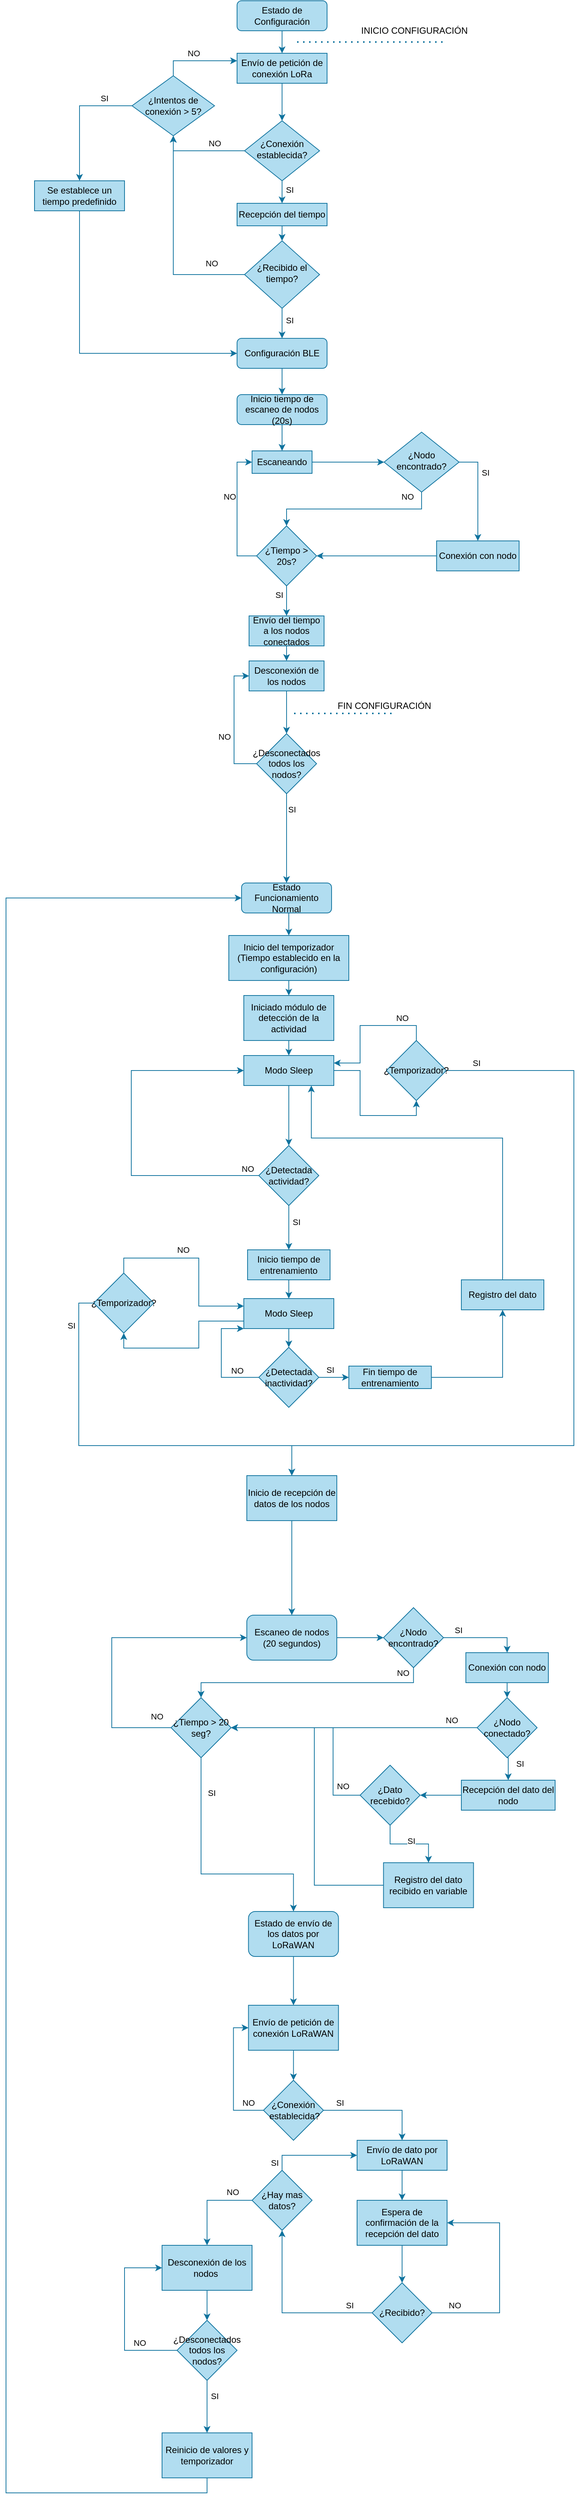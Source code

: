 <mxfile version="14.7.0" type="device"><diagram id="C5RBs43oDa-KdzZeNtuy" name="Page-1"><mxGraphModel dx="1123" dy="893" grid="0" gridSize="10" guides="1" tooltips="1" connect="1" arrows="1" fold="1" page="1" pageScale="1" pageWidth="827" pageHeight="1169" math="0" shadow="0"><root><mxCell id="WIyWlLk6GJQsqaUBKTNV-0"/><mxCell id="WIyWlLk6GJQsqaUBKTNV-1" parent="WIyWlLk6GJQsqaUBKTNV-0"/><mxCell id="GOfIAVJai5b7wIT5rBGA-0" style="edgeStyle=orthogonalEdgeStyle;rounded=0;orthogonalLoop=1;jettySize=auto;html=1;exitX=0.5;exitY=1;exitDx=0;exitDy=0;entryX=0.5;entryY=0;entryDx=0;entryDy=0;fillColor=#b1ddf0;strokeColor=#10739e;" edge="1" parent="WIyWlLk6GJQsqaUBKTNV-1" source="GOfIAVJai5b7wIT5rBGA-1" target="GOfIAVJai5b7wIT5rBGA-14"><mxGeometry relative="1" as="geometry"/></mxCell><mxCell id="GOfIAVJai5b7wIT5rBGA-1" value="Estado de Configuración" style="rounded=1;whiteSpace=wrap;html=1;fontSize=12;glass=0;strokeWidth=1;shadow=0;fillColor=#b1ddf0;strokeColor=#10739e;" vertex="1" parent="WIyWlLk6GJQsqaUBKTNV-1"><mxGeometry x="370" y="10" width="120" height="40" as="geometry"/></mxCell><mxCell id="GOfIAVJai5b7wIT5rBGA-2" style="edgeStyle=orthogonalEdgeStyle;rounded=0;orthogonalLoop=1;jettySize=auto;html=1;exitX=0;exitY=0.5;exitDx=0;exitDy=0;entryX=0.5;entryY=1;entryDx=0;entryDy=0;fillColor=#b1ddf0;strokeColor=#10739e;" edge="1" parent="WIyWlLk6GJQsqaUBKTNV-1" source="GOfIAVJai5b7wIT5rBGA-6" target="GOfIAVJai5b7wIT5rBGA-19"><mxGeometry relative="1" as="geometry"/></mxCell><mxCell id="GOfIAVJai5b7wIT5rBGA-3" value="NO" style="edgeLabel;html=1;align=center;verticalAlign=middle;resizable=0;points=[];" vertex="1" connectable="0" parent="GOfIAVJai5b7wIT5rBGA-2"><mxGeometry x="-0.27" relative="1" as="geometry"><mxPoint x="2" y="-10" as="offset"/></mxGeometry></mxCell><mxCell id="GOfIAVJai5b7wIT5rBGA-4" style="edgeStyle=orthogonalEdgeStyle;rounded=0;orthogonalLoop=1;jettySize=auto;html=1;exitX=0.5;exitY=1;exitDx=0;exitDy=0;entryX=0.5;entryY=0;entryDx=0;entryDy=0;fillColor=#b1ddf0;strokeColor=#10739e;" edge="1" parent="WIyWlLk6GJQsqaUBKTNV-1" source="GOfIAVJai5b7wIT5rBGA-6" target="GOfIAVJai5b7wIT5rBGA-21"><mxGeometry relative="1" as="geometry"/></mxCell><mxCell id="GOfIAVJai5b7wIT5rBGA-5" value="SI" style="edgeLabel;html=1;align=center;verticalAlign=middle;resizable=0;points=[];" vertex="1" connectable="0" parent="GOfIAVJai5b7wIT5rBGA-4"><mxGeometry x="-0.2" relative="1" as="geometry"><mxPoint x="10" as="offset"/></mxGeometry></mxCell><mxCell id="GOfIAVJai5b7wIT5rBGA-6" value="¿Conexión establecida?" style="rhombus;whiteSpace=wrap;html=1;shadow=0;fontFamily=Helvetica;fontSize=12;align=center;strokeWidth=1;spacing=6;spacingTop=-4;fillColor=#b1ddf0;strokeColor=#10739e;" vertex="1" parent="WIyWlLk6GJQsqaUBKTNV-1"><mxGeometry x="380" y="170" width="100" height="80" as="geometry"/></mxCell><mxCell id="GOfIAVJai5b7wIT5rBGA-7" style="edgeStyle=orthogonalEdgeStyle;rounded=0;orthogonalLoop=1;jettySize=auto;html=1;exitX=0;exitY=0.5;exitDx=0;exitDy=0;entryX=0.5;entryY=1;entryDx=0;entryDy=0;fillColor=#b1ddf0;strokeColor=#10739e;" edge="1" parent="WIyWlLk6GJQsqaUBKTNV-1" source="GOfIAVJai5b7wIT5rBGA-11" target="GOfIAVJai5b7wIT5rBGA-19"><mxGeometry relative="1" as="geometry"/></mxCell><mxCell id="GOfIAVJai5b7wIT5rBGA-8" value="NO" style="edgeLabel;html=1;align=center;verticalAlign=middle;resizable=0;points=[];" vertex="1" connectable="0" parent="GOfIAVJai5b7wIT5rBGA-7"><mxGeometry x="-0.686" relative="1" as="geometry"><mxPoint y="-15" as="offset"/></mxGeometry></mxCell><mxCell id="GOfIAVJai5b7wIT5rBGA-9" style="edgeStyle=orthogonalEdgeStyle;rounded=0;orthogonalLoop=1;jettySize=auto;html=1;exitX=0.5;exitY=1;exitDx=0;exitDy=0;entryX=0.5;entryY=0;entryDx=0;entryDy=0;fillColor=#b1ddf0;strokeColor=#10739e;" edge="1" parent="WIyWlLk6GJQsqaUBKTNV-1" source="GOfIAVJai5b7wIT5rBGA-11" target="GOfIAVJai5b7wIT5rBGA-12"><mxGeometry relative="1" as="geometry"/></mxCell><mxCell id="GOfIAVJai5b7wIT5rBGA-10" value="SI" style="edgeLabel;html=1;align=center;verticalAlign=middle;resizable=0;points=[];" vertex="1" connectable="0" parent="GOfIAVJai5b7wIT5rBGA-9"><mxGeometry x="-0.2" y="1" relative="1" as="geometry"><mxPoint x="9" as="offset"/></mxGeometry></mxCell><mxCell id="GOfIAVJai5b7wIT5rBGA-11" value="¿Recibido el tiempo?" style="rhombus;whiteSpace=wrap;html=1;shadow=0;fontFamily=Helvetica;fontSize=12;align=center;strokeWidth=1;spacing=6;spacingTop=-4;fillColor=#b1ddf0;strokeColor=#10739e;" vertex="1" parent="WIyWlLk6GJQsqaUBKTNV-1"><mxGeometry x="380" y="330" width="100" height="90" as="geometry"/></mxCell><mxCell id="GOfIAVJai5b7wIT5rBGA-50" style="edgeStyle=orthogonalEdgeStyle;rounded=0;orthogonalLoop=1;jettySize=auto;html=1;exitX=0.5;exitY=1;exitDx=0;exitDy=0;entryX=0.5;entryY=0;entryDx=0;entryDy=0;fillColor=#b1ddf0;strokeColor=#10739e;" edge="1" parent="WIyWlLk6GJQsqaUBKTNV-1" source="GOfIAVJai5b7wIT5rBGA-12" target="GOfIAVJai5b7wIT5rBGA-27"><mxGeometry relative="1" as="geometry"/></mxCell><mxCell id="GOfIAVJai5b7wIT5rBGA-12" value="Configuración BLE" style="rounded=1;whiteSpace=wrap;html=1;fontSize=12;glass=0;strokeWidth=1;shadow=0;fillColor=#b1ddf0;strokeColor=#10739e;" vertex="1" parent="WIyWlLk6GJQsqaUBKTNV-1"><mxGeometry x="370" y="460" width="120" height="40" as="geometry"/></mxCell><mxCell id="GOfIAVJai5b7wIT5rBGA-13" style="edgeStyle=orthogonalEdgeStyle;rounded=0;orthogonalLoop=1;jettySize=auto;html=1;exitX=0.5;exitY=1;exitDx=0;exitDy=0;entryX=0.5;entryY=0;entryDx=0;entryDy=0;fillColor=#b1ddf0;strokeColor=#10739e;" edge="1" parent="WIyWlLk6GJQsqaUBKTNV-1" source="GOfIAVJai5b7wIT5rBGA-14" target="GOfIAVJai5b7wIT5rBGA-6"><mxGeometry relative="1" as="geometry"/></mxCell><mxCell id="GOfIAVJai5b7wIT5rBGA-14" value="Envío de petición de conexión LoRa" style="rounded=0;whiteSpace=wrap;html=1;fillColor=#b1ddf0;strokeColor=#10739e;" vertex="1" parent="WIyWlLk6GJQsqaUBKTNV-1"><mxGeometry x="370" y="80" width="120" height="40" as="geometry"/></mxCell><mxCell id="GOfIAVJai5b7wIT5rBGA-15" style="edgeStyle=orthogonalEdgeStyle;rounded=0;orthogonalLoop=1;jettySize=auto;html=1;exitX=0.5;exitY=0;exitDx=0;exitDy=0;entryX=0;entryY=0.25;entryDx=0;entryDy=0;fillColor=#b1ddf0;strokeColor=#10739e;" edge="1" parent="WIyWlLk6GJQsqaUBKTNV-1" source="GOfIAVJai5b7wIT5rBGA-19" target="GOfIAVJai5b7wIT5rBGA-14"><mxGeometry relative="1" as="geometry"/></mxCell><mxCell id="GOfIAVJai5b7wIT5rBGA-16" value="NO" style="edgeLabel;html=1;align=center;verticalAlign=middle;resizable=0;points=[];" vertex="1" connectable="0" parent="GOfIAVJai5b7wIT5rBGA-15"><mxGeometry x="-0.105" y="2" relative="1" as="geometry"><mxPoint y="-8" as="offset"/></mxGeometry></mxCell><mxCell id="GOfIAVJai5b7wIT5rBGA-17" style="edgeStyle=orthogonalEdgeStyle;rounded=0;orthogonalLoop=1;jettySize=auto;html=1;exitX=0;exitY=0.5;exitDx=0;exitDy=0;entryX=0.5;entryY=0;entryDx=0;entryDy=0;fillColor=#b1ddf0;strokeColor=#10739e;" edge="1" parent="WIyWlLk6GJQsqaUBKTNV-1" source="GOfIAVJai5b7wIT5rBGA-19" target="GOfIAVJai5b7wIT5rBGA-23"><mxGeometry relative="1" as="geometry"/></mxCell><mxCell id="GOfIAVJai5b7wIT5rBGA-18" value="SI" style="edgeLabel;html=1;align=center;verticalAlign=middle;resizable=0;points=[];" vertex="1" connectable="0" parent="GOfIAVJai5b7wIT5rBGA-17"><mxGeometry x="-0.293" y="-3" relative="1" as="geometry"><mxPoint x="23" y="-7" as="offset"/></mxGeometry></mxCell><mxCell id="GOfIAVJai5b7wIT5rBGA-19" value="¿Intentos de conexión &amp;gt; 5?" style="rhombus;whiteSpace=wrap;html=1;fillColor=#b1ddf0;strokeColor=#10739e;" vertex="1" parent="WIyWlLk6GJQsqaUBKTNV-1"><mxGeometry x="230" y="110" width="110" height="80" as="geometry"/></mxCell><mxCell id="GOfIAVJai5b7wIT5rBGA-20" style="edgeStyle=orthogonalEdgeStyle;rounded=0;orthogonalLoop=1;jettySize=auto;html=1;exitX=0.5;exitY=1;exitDx=0;exitDy=0;entryX=0.5;entryY=0;entryDx=0;entryDy=0;fillColor=#b1ddf0;strokeColor=#10739e;" edge="1" parent="WIyWlLk6GJQsqaUBKTNV-1" source="GOfIAVJai5b7wIT5rBGA-21" target="GOfIAVJai5b7wIT5rBGA-11"><mxGeometry relative="1" as="geometry"/></mxCell><mxCell id="GOfIAVJai5b7wIT5rBGA-21" value="Recepción del tiempo" style="rounded=0;whiteSpace=wrap;html=1;fillColor=#b1ddf0;strokeColor=#10739e;" vertex="1" parent="WIyWlLk6GJQsqaUBKTNV-1"><mxGeometry x="370" y="280" width="120" height="30" as="geometry"/></mxCell><mxCell id="GOfIAVJai5b7wIT5rBGA-22" style="edgeStyle=orthogonalEdgeStyle;rounded=0;orthogonalLoop=1;jettySize=auto;html=1;exitX=0.5;exitY=1;exitDx=0;exitDy=0;entryX=0;entryY=0.5;entryDx=0;entryDy=0;fillColor=#b1ddf0;strokeColor=#10739e;" edge="1" parent="WIyWlLk6GJQsqaUBKTNV-1" source="GOfIAVJai5b7wIT5rBGA-23" target="GOfIAVJai5b7wIT5rBGA-12"><mxGeometry relative="1" as="geometry"/></mxCell><mxCell id="GOfIAVJai5b7wIT5rBGA-23" value="Se establece un tiempo predefinido" style="rounded=0;whiteSpace=wrap;html=1;fillColor=#b1ddf0;strokeColor=#10739e;" vertex="1" parent="WIyWlLk6GJQsqaUBKTNV-1"><mxGeometry x="100" y="250" width="120" height="40" as="geometry"/></mxCell><mxCell id="GOfIAVJai5b7wIT5rBGA-24" value="" style="endArrow=none;dashed=1;html=1;dashPattern=1 3;strokeWidth=2;fillColor=#b1ddf0;strokeColor=#10739e;" edge="1" parent="WIyWlLk6GJQsqaUBKTNV-1"><mxGeometry width="50" height="50" relative="1" as="geometry"><mxPoint x="450" y="65" as="sourcePoint"/><mxPoint x="644" y="65" as="targetPoint"/></mxGeometry></mxCell><mxCell id="GOfIAVJai5b7wIT5rBGA-25" value="INICIO CONFIGURACIÓN" style="text;html=1;align=center;verticalAlign=middle;resizable=0;points=[];autosize=1;strokeColor=none;" vertex="1" parent="WIyWlLk6GJQsqaUBKTNV-1"><mxGeometry x="530" y="41" width="152" height="18" as="geometry"/></mxCell><mxCell id="GOfIAVJai5b7wIT5rBGA-26" style="edgeStyle=orthogonalEdgeStyle;rounded=0;orthogonalLoop=1;jettySize=auto;html=1;exitX=0.5;exitY=1;exitDx=0;exitDy=0;entryX=0.5;entryY=0;entryDx=0;entryDy=0;fillColor=#b1ddf0;strokeColor=#10739e;" edge="1" parent="WIyWlLk6GJQsqaUBKTNV-1" source="GOfIAVJai5b7wIT5rBGA-27" target="GOfIAVJai5b7wIT5rBGA-34"><mxGeometry relative="1" as="geometry"/></mxCell><mxCell id="GOfIAVJai5b7wIT5rBGA-27" value="Inicio tiempo de escaneo de nodos (20s)" style="rounded=1;whiteSpace=wrap;html=1;fontSize=12;glass=0;strokeWidth=1;shadow=0;fillColor=#b1ddf0;strokeColor=#10739e;" vertex="1" parent="WIyWlLk6GJQsqaUBKTNV-1"><mxGeometry x="370" y="535" width="120" height="40" as="geometry"/></mxCell><mxCell id="GOfIAVJai5b7wIT5rBGA-28" style="edgeStyle=orthogonalEdgeStyle;rounded=0;orthogonalLoop=1;jettySize=auto;html=1;exitX=1;exitY=0.5;exitDx=0;exitDy=0;entryX=0.5;entryY=0;entryDx=0;entryDy=0;fillColor=#b1ddf0;strokeColor=#10739e;" edge="1" parent="WIyWlLk6GJQsqaUBKTNV-1" source="GOfIAVJai5b7wIT5rBGA-32" target="GOfIAVJai5b7wIT5rBGA-41"><mxGeometry relative="1" as="geometry"/></mxCell><mxCell id="GOfIAVJai5b7wIT5rBGA-29" value="SI" style="edgeLabel;html=1;align=center;verticalAlign=middle;resizable=0;points=[];" vertex="1" connectable="0" parent="GOfIAVJai5b7wIT5rBGA-28"><mxGeometry x="-0.4" y="-2" relative="1" as="geometry"><mxPoint x="12" as="offset"/></mxGeometry></mxCell><mxCell id="GOfIAVJai5b7wIT5rBGA-30" style="edgeStyle=orthogonalEdgeStyle;rounded=0;orthogonalLoop=1;jettySize=auto;html=1;exitX=0.5;exitY=1;exitDx=0;exitDy=0;entryX=0.5;entryY=0;entryDx=0;entryDy=0;fillColor=#b1ddf0;strokeColor=#10739e;" edge="1" parent="WIyWlLk6GJQsqaUBKTNV-1" source="GOfIAVJai5b7wIT5rBGA-32" target="GOfIAVJai5b7wIT5rBGA-39"><mxGeometry relative="1" as="geometry"><mxPoint x="516" y="670" as="targetPoint"/></mxGeometry></mxCell><mxCell id="GOfIAVJai5b7wIT5rBGA-31" value="NO" style="edgeLabel;html=1;align=center;verticalAlign=middle;resizable=0;points=[];" vertex="1" connectable="0" parent="GOfIAVJai5b7wIT5rBGA-30"><mxGeometry x="-0.118" y="-1" relative="1" as="geometry"><mxPoint x="57" y="-16" as="offset"/></mxGeometry></mxCell><mxCell id="GOfIAVJai5b7wIT5rBGA-32" value="¿Nodo encontrado?" style="rhombus;whiteSpace=wrap;html=1;shadow=0;fontFamily=Helvetica;fontSize=12;align=center;strokeWidth=1;spacing=6;spacingTop=-4;fillColor=#b1ddf0;strokeColor=#10739e;" vertex="1" parent="WIyWlLk6GJQsqaUBKTNV-1"><mxGeometry x="566" y="585" width="100" height="80" as="geometry"/></mxCell><mxCell id="GOfIAVJai5b7wIT5rBGA-33" style="edgeStyle=orthogonalEdgeStyle;rounded=0;orthogonalLoop=1;jettySize=auto;html=1;exitX=1;exitY=0.5;exitDx=0;exitDy=0;entryX=0;entryY=0.5;entryDx=0;entryDy=0;fillColor=#b1ddf0;strokeColor=#10739e;" edge="1" parent="WIyWlLk6GJQsqaUBKTNV-1" source="GOfIAVJai5b7wIT5rBGA-34" target="GOfIAVJai5b7wIT5rBGA-32"><mxGeometry relative="1" as="geometry"><mxPoint x="636" y="650" as="targetPoint"/></mxGeometry></mxCell><mxCell id="GOfIAVJai5b7wIT5rBGA-34" value="Escaneando" style="rounded=0;whiteSpace=wrap;html=1;fillColor=#b1ddf0;strokeColor=#10739e;" vertex="1" parent="WIyWlLk6GJQsqaUBKTNV-1"><mxGeometry x="390" y="610" width="80" height="30" as="geometry"/></mxCell><mxCell id="GOfIAVJai5b7wIT5rBGA-35" style="edgeStyle=orthogonalEdgeStyle;rounded=0;orthogonalLoop=1;jettySize=auto;html=1;exitX=0;exitY=0.5;exitDx=0;exitDy=0;entryX=0;entryY=0.5;entryDx=0;entryDy=0;fillColor=#b1ddf0;strokeColor=#10739e;" edge="1" parent="WIyWlLk6GJQsqaUBKTNV-1" source="GOfIAVJai5b7wIT5rBGA-39" target="GOfIAVJai5b7wIT5rBGA-34"><mxGeometry relative="1" as="geometry"/></mxCell><mxCell id="GOfIAVJai5b7wIT5rBGA-36" value="NO" style="edgeLabel;html=1;align=center;verticalAlign=middle;resizable=0;points=[];" vertex="1" connectable="0" parent="GOfIAVJai5b7wIT5rBGA-35"><mxGeometry x="0.344" y="1" relative="1" as="geometry"><mxPoint x="-9" y="10" as="offset"/></mxGeometry></mxCell><mxCell id="GOfIAVJai5b7wIT5rBGA-37" style="edgeStyle=orthogonalEdgeStyle;rounded=0;orthogonalLoop=1;jettySize=auto;html=1;exitX=0.5;exitY=1;exitDx=0;exitDy=0;entryX=0.5;entryY=0;entryDx=0;entryDy=0;fillColor=#b1ddf0;strokeColor=#10739e;" edge="1" parent="WIyWlLk6GJQsqaUBKTNV-1" source="GOfIAVJai5b7wIT5rBGA-39" target="GOfIAVJai5b7wIT5rBGA-43"><mxGeometry relative="1" as="geometry"/></mxCell><mxCell id="GOfIAVJai5b7wIT5rBGA-38" value="SI" style="edgeLabel;html=1;align=center;verticalAlign=middle;resizable=0;points=[];" vertex="1" connectable="0" parent="GOfIAVJai5b7wIT5rBGA-37"><mxGeometry x="-0.667" y="1" relative="1" as="geometry"><mxPoint x="-11" y="5" as="offset"/></mxGeometry></mxCell><mxCell id="GOfIAVJai5b7wIT5rBGA-39" value="¿Tiempo &amp;gt; 20s?" style="rhombus;whiteSpace=wrap;html=1;fillColor=#b1ddf0;strokeColor=#10739e;" vertex="1" parent="WIyWlLk6GJQsqaUBKTNV-1"><mxGeometry x="396" y="710" width="80" height="80" as="geometry"/></mxCell><mxCell id="GOfIAVJai5b7wIT5rBGA-40" style="edgeStyle=orthogonalEdgeStyle;rounded=0;orthogonalLoop=1;jettySize=auto;html=1;exitX=0;exitY=0.5;exitDx=0;exitDy=0;entryX=1;entryY=0.5;entryDx=0;entryDy=0;fillColor=#b1ddf0;strokeColor=#10739e;" edge="1" parent="WIyWlLk6GJQsqaUBKTNV-1" source="GOfIAVJai5b7wIT5rBGA-41" target="GOfIAVJai5b7wIT5rBGA-39"><mxGeometry relative="1" as="geometry"><Array as="points"><mxPoint x="616" y="750"/><mxPoint x="616" y="750"/></Array></mxGeometry></mxCell><mxCell id="GOfIAVJai5b7wIT5rBGA-41" value="Conexión con nodo" style="rounded=0;whiteSpace=wrap;html=1;fillColor=#b1ddf0;strokeColor=#10739e;" vertex="1" parent="WIyWlLk6GJQsqaUBKTNV-1"><mxGeometry x="636" y="730" width="110" height="40" as="geometry"/></mxCell><mxCell id="GOfIAVJai5b7wIT5rBGA-42" style="edgeStyle=orthogonalEdgeStyle;rounded=0;orthogonalLoop=1;jettySize=auto;html=1;exitX=0.5;exitY=1;exitDx=0;exitDy=0;entryX=0.5;entryY=0;entryDx=0;entryDy=0;fillColor=#b1ddf0;strokeColor=#10739e;" edge="1" parent="WIyWlLk6GJQsqaUBKTNV-1" source="GOfIAVJai5b7wIT5rBGA-43" target="GOfIAVJai5b7wIT5rBGA-45"><mxGeometry relative="1" as="geometry"/></mxCell><mxCell id="GOfIAVJai5b7wIT5rBGA-43" value="Envío del tiempo a los nodos conectados" style="rounded=0;whiteSpace=wrap;html=1;fillColor=#b1ddf0;strokeColor=#10739e;" vertex="1" parent="WIyWlLk6GJQsqaUBKTNV-1"><mxGeometry x="386" y="830" width="100" height="40" as="geometry"/></mxCell><mxCell id="GOfIAVJai5b7wIT5rBGA-92" style="edgeStyle=orthogonalEdgeStyle;rounded=0;orthogonalLoop=1;jettySize=auto;html=1;exitX=0.5;exitY=1;exitDx=0;exitDy=0;entryX=0.5;entryY=0;entryDx=0;entryDy=0;fillColor=#b1ddf0;strokeColor=#10739e;" edge="1" parent="WIyWlLk6GJQsqaUBKTNV-1" source="GOfIAVJai5b7wIT5rBGA-45" target="GOfIAVJai5b7wIT5rBGA-91"><mxGeometry relative="1" as="geometry"/></mxCell><mxCell id="GOfIAVJai5b7wIT5rBGA-45" value="Desconexión de los nodos" style="rounded=0;whiteSpace=wrap;html=1;fillColor=#b1ddf0;strokeColor=#10739e;" vertex="1" parent="WIyWlLk6GJQsqaUBKTNV-1"><mxGeometry x="386" y="890" width="100" height="40" as="geometry"/></mxCell><mxCell id="GOfIAVJai5b7wIT5rBGA-47" value="" style="endArrow=none;dashed=1;html=1;dashPattern=1 3;strokeWidth=2;fillColor=#b1ddf0;strokeColor=#10739e;" edge="1" parent="WIyWlLk6GJQsqaUBKTNV-1"><mxGeometry width="50" height="50" relative="1" as="geometry"><mxPoint x="576" y="960" as="sourcePoint"/><mxPoint x="446" y="960" as="targetPoint"/></mxGeometry></mxCell><mxCell id="GOfIAVJai5b7wIT5rBGA-48" value="FIN CONFIGURACIÓN" style="text;html=1;align=center;verticalAlign=middle;resizable=0;points=[];autosize=1;strokeColor=none;" vertex="1" parent="WIyWlLk6GJQsqaUBKTNV-1"><mxGeometry x="496" y="940" width="140" height="20" as="geometry"/></mxCell><mxCell id="GOfIAVJai5b7wIT5rBGA-51" style="edgeStyle=orthogonalEdgeStyle;rounded=0;orthogonalLoop=1;jettySize=auto;html=1;exitX=0.5;exitY=1;exitDx=0;exitDy=0;entryX=0.5;entryY=0;entryDx=0;entryDy=0;fillColor=#b1ddf0;strokeColor=#10739e;" edge="1" parent="WIyWlLk6GJQsqaUBKTNV-1" source="GOfIAVJai5b7wIT5rBGA-52" target="GOfIAVJai5b7wIT5rBGA-54"><mxGeometry relative="1" as="geometry"/></mxCell><mxCell id="GOfIAVJai5b7wIT5rBGA-52" value="Estado Funcionamiento Normal" style="rounded=1;whiteSpace=wrap;html=1;fontSize=12;glass=0;strokeWidth=1;shadow=0;fillColor=#b1ddf0;strokeColor=#10739e;" vertex="1" parent="WIyWlLk6GJQsqaUBKTNV-1"><mxGeometry x="376" y="1186" width="120" height="40" as="geometry"/></mxCell><mxCell id="GOfIAVJai5b7wIT5rBGA-53" style="edgeStyle=orthogonalEdgeStyle;rounded=0;orthogonalLoop=1;jettySize=auto;html=1;exitX=0.5;exitY=1;exitDx=0;exitDy=0;entryX=0.5;entryY=0;entryDx=0;entryDy=0;fillColor=#b1ddf0;strokeColor=#10739e;" edge="1" parent="WIyWlLk6GJQsqaUBKTNV-1" source="GOfIAVJai5b7wIT5rBGA-54" target="GOfIAVJai5b7wIT5rBGA-64"><mxGeometry relative="1" as="geometry"/></mxCell><mxCell id="GOfIAVJai5b7wIT5rBGA-54" value="Inicio del temporizador (Tiempo establecido en la configuración)" style="rounded=0;whiteSpace=wrap;html=1;fillColor=#b1ddf0;strokeColor=#10739e;" vertex="1" parent="WIyWlLk6GJQsqaUBKTNV-1"><mxGeometry x="359" y="1256" width="160" height="60" as="geometry"/></mxCell><mxCell id="GOfIAVJai5b7wIT5rBGA-55" style="edgeStyle=orthogonalEdgeStyle;rounded=0;orthogonalLoop=1;jettySize=auto;html=1;exitX=0;exitY=0.5;exitDx=0;exitDy=0;entryX=0;entryY=0.5;entryDx=0;entryDy=0;fillColor=#b1ddf0;strokeColor=#10739e;" edge="1" parent="WIyWlLk6GJQsqaUBKTNV-1" source="GOfIAVJai5b7wIT5rBGA-59" target="GOfIAVJai5b7wIT5rBGA-62"><mxGeometry relative="1" as="geometry"><Array as="points"><mxPoint x="229" y="1576"/><mxPoint x="229" y="1436"/></Array></mxGeometry></mxCell><mxCell id="GOfIAVJai5b7wIT5rBGA-56" value="NO" style="edgeLabel;html=1;align=center;verticalAlign=middle;resizable=0;points=[];" vertex="1" connectable="0" parent="GOfIAVJai5b7wIT5rBGA-55"><mxGeometry x="0.333" y="-4" relative="1" as="geometry"><mxPoint x="151" y="127" as="offset"/></mxGeometry></mxCell><mxCell id="GOfIAVJai5b7wIT5rBGA-57" style="edgeStyle=orthogonalEdgeStyle;rounded=0;orthogonalLoop=1;jettySize=auto;html=1;exitX=0.5;exitY=1;exitDx=0;exitDy=0;entryX=0.5;entryY=0;entryDx=0;entryDy=0;fillColor=#b1ddf0;strokeColor=#10739e;" edge="1" parent="WIyWlLk6GJQsqaUBKTNV-1" source="GOfIAVJai5b7wIT5rBGA-59" target="GOfIAVJai5b7wIT5rBGA-66"><mxGeometry relative="1" as="geometry"/></mxCell><mxCell id="GOfIAVJai5b7wIT5rBGA-58" value="SI" style="edgeLabel;html=1;align=center;verticalAlign=middle;resizable=0;points=[];" vertex="1" connectable="0" parent="GOfIAVJai5b7wIT5rBGA-57"><mxGeometry x="-0.267" y="1" relative="1" as="geometry"><mxPoint x="9" as="offset"/></mxGeometry></mxCell><mxCell id="GOfIAVJai5b7wIT5rBGA-59" value="¿Detectada actividad?" style="rhombus;whiteSpace=wrap;html=1;fillColor=#b1ddf0;strokeColor=#10739e;" vertex="1" parent="WIyWlLk6GJQsqaUBKTNV-1"><mxGeometry x="399" y="1536" width="80" height="80" as="geometry"/></mxCell><mxCell id="GOfIAVJai5b7wIT5rBGA-60" style="edgeStyle=orthogonalEdgeStyle;rounded=0;orthogonalLoop=1;jettySize=auto;html=1;exitX=0.5;exitY=1;exitDx=0;exitDy=0;entryX=0.5;entryY=0;entryDx=0;entryDy=0;fillColor=#b1ddf0;strokeColor=#10739e;" edge="1" parent="WIyWlLk6GJQsqaUBKTNV-1" source="GOfIAVJai5b7wIT5rBGA-62" target="GOfIAVJai5b7wIT5rBGA-59"><mxGeometry relative="1" as="geometry"/></mxCell><mxCell id="GOfIAVJai5b7wIT5rBGA-61" style="edgeStyle=orthogonalEdgeStyle;rounded=0;orthogonalLoop=1;jettySize=auto;html=1;exitX=1;exitY=0.5;exitDx=0;exitDy=0;entryX=0.5;entryY=1;entryDx=0;entryDy=0;fillColor=#b1ddf0;strokeColor=#10739e;" edge="1" parent="WIyWlLk6GJQsqaUBKTNV-1" source="GOfIAVJai5b7wIT5rBGA-62" target="GOfIAVJai5b7wIT5rBGA-83"><mxGeometry relative="1" as="geometry"/></mxCell><mxCell id="GOfIAVJai5b7wIT5rBGA-62" value="Modo Sleep" style="rounded=0;whiteSpace=wrap;html=1;fillColor=#b1ddf0;strokeColor=#10739e;" vertex="1" parent="WIyWlLk6GJQsqaUBKTNV-1"><mxGeometry x="379" y="1416" width="120" height="40" as="geometry"/></mxCell><mxCell id="GOfIAVJai5b7wIT5rBGA-63" style="edgeStyle=orthogonalEdgeStyle;rounded=0;orthogonalLoop=1;jettySize=auto;html=1;exitX=0.5;exitY=1;exitDx=0;exitDy=0;entryX=0.5;entryY=0;entryDx=0;entryDy=0;fillColor=#b1ddf0;strokeColor=#10739e;" edge="1" parent="WIyWlLk6GJQsqaUBKTNV-1" source="GOfIAVJai5b7wIT5rBGA-64" target="GOfIAVJai5b7wIT5rBGA-62"><mxGeometry relative="1" as="geometry"/></mxCell><mxCell id="GOfIAVJai5b7wIT5rBGA-64" value="Iniciado módulo de detección de la actividad" style="rounded=0;whiteSpace=wrap;html=1;fillColor=#b1ddf0;strokeColor=#10739e;" vertex="1" parent="WIyWlLk6GJQsqaUBKTNV-1"><mxGeometry x="379" y="1336" width="120" height="60" as="geometry"/></mxCell><mxCell id="GOfIAVJai5b7wIT5rBGA-65" style="edgeStyle=orthogonalEdgeStyle;rounded=0;orthogonalLoop=1;jettySize=auto;html=1;exitX=0.5;exitY=1;exitDx=0;exitDy=0;entryX=0.5;entryY=0;entryDx=0;entryDy=0;fillColor=#b1ddf0;strokeColor=#10739e;" edge="1" parent="WIyWlLk6GJQsqaUBKTNV-1" source="GOfIAVJai5b7wIT5rBGA-66" target="GOfIAVJai5b7wIT5rBGA-69"><mxGeometry relative="1" as="geometry"/></mxCell><mxCell id="GOfIAVJai5b7wIT5rBGA-66" value="Inicio tiempo de entrenamiento" style="rounded=0;whiteSpace=wrap;html=1;fillColor=#b1ddf0;strokeColor=#10739e;" vertex="1" parent="WIyWlLk6GJQsqaUBKTNV-1"><mxGeometry x="384" y="1675" width="110" height="40" as="geometry"/></mxCell><mxCell id="GOfIAVJai5b7wIT5rBGA-67" style="edgeStyle=orthogonalEdgeStyle;rounded=0;orthogonalLoop=1;jettySize=auto;html=1;exitX=0.5;exitY=1;exitDx=0;exitDy=0;entryX=0.5;entryY=0;entryDx=0;entryDy=0;fillColor=#b1ddf0;strokeColor=#10739e;" edge="1" parent="WIyWlLk6GJQsqaUBKTNV-1" source="GOfIAVJai5b7wIT5rBGA-69" target="GOfIAVJai5b7wIT5rBGA-74"><mxGeometry relative="1" as="geometry"/></mxCell><mxCell id="GOfIAVJai5b7wIT5rBGA-68" style="edgeStyle=orthogonalEdgeStyle;rounded=0;orthogonalLoop=1;jettySize=auto;html=1;exitX=0;exitY=0.75;exitDx=0;exitDy=0;entryX=0.5;entryY=1;entryDx=0;entryDy=0;fillColor=#b1ddf0;strokeColor=#10739e;" edge="1" parent="WIyWlLk6GJQsqaUBKTNV-1" source="GOfIAVJai5b7wIT5rBGA-69" target="GOfIAVJai5b7wIT5rBGA-88"><mxGeometry relative="1" as="geometry"/></mxCell><mxCell id="GOfIAVJai5b7wIT5rBGA-69" value="Modo Sleep" style="rounded=0;whiteSpace=wrap;html=1;fillColor=#b1ddf0;strokeColor=#10739e;" vertex="1" parent="WIyWlLk6GJQsqaUBKTNV-1"><mxGeometry x="379" y="1740" width="120" height="40" as="geometry"/></mxCell><mxCell id="GOfIAVJai5b7wIT5rBGA-70" style="edgeStyle=orthogonalEdgeStyle;rounded=0;orthogonalLoop=1;jettySize=auto;html=1;exitX=1;exitY=0.5;exitDx=0;exitDy=0;entryX=0;entryY=0.5;entryDx=0;entryDy=0;fillColor=#b1ddf0;strokeColor=#10739e;" edge="1" parent="WIyWlLk6GJQsqaUBKTNV-1" source="GOfIAVJai5b7wIT5rBGA-74" target="GOfIAVJai5b7wIT5rBGA-76"><mxGeometry relative="1" as="geometry"/></mxCell><mxCell id="GOfIAVJai5b7wIT5rBGA-71" value="SI" style="edgeLabel;html=1;align=center;verticalAlign=middle;resizable=0;points=[];" vertex="1" connectable="0" parent="GOfIAVJai5b7wIT5rBGA-70"><mxGeometry x="-0.2" y="-1" relative="1" as="geometry"><mxPoint x="-1" y="-11" as="offset"/></mxGeometry></mxCell><mxCell id="GOfIAVJai5b7wIT5rBGA-72" style="edgeStyle=orthogonalEdgeStyle;rounded=0;orthogonalLoop=1;jettySize=auto;html=1;exitX=0;exitY=0.5;exitDx=0;exitDy=0;entryX=0;entryY=1;entryDx=0;entryDy=0;fillColor=#b1ddf0;strokeColor=#10739e;" edge="1" parent="WIyWlLk6GJQsqaUBKTNV-1" source="GOfIAVJai5b7wIT5rBGA-74" target="GOfIAVJai5b7wIT5rBGA-69"><mxGeometry relative="1" as="geometry"><Array as="points"><mxPoint x="349" y="1845"/><mxPoint x="349" y="1780"/></Array></mxGeometry></mxCell><mxCell id="GOfIAVJai5b7wIT5rBGA-73" value="NO" style="edgeLabel;html=1;align=center;verticalAlign=middle;resizable=0;points=[];" vertex="1" connectable="0" parent="GOfIAVJai5b7wIT5rBGA-72"><mxGeometry x="-0.6" y="2" relative="1" as="geometry"><mxPoint y="-11" as="offset"/></mxGeometry></mxCell><mxCell id="GOfIAVJai5b7wIT5rBGA-74" value="¿Detectada inactividad?" style="rhombus;whiteSpace=wrap;html=1;fillColor=#b1ddf0;strokeColor=#10739e;" vertex="1" parent="WIyWlLk6GJQsqaUBKTNV-1"><mxGeometry x="399" y="1805" width="80" height="80" as="geometry"/></mxCell><mxCell id="GOfIAVJai5b7wIT5rBGA-75" style="edgeStyle=orthogonalEdgeStyle;rounded=0;orthogonalLoop=1;jettySize=auto;html=1;exitX=1;exitY=0.5;exitDx=0;exitDy=0;entryX=0.5;entryY=1;entryDx=0;entryDy=0;fillColor=#b1ddf0;strokeColor=#10739e;" edge="1" parent="WIyWlLk6GJQsqaUBKTNV-1" source="GOfIAVJai5b7wIT5rBGA-76" target="GOfIAVJai5b7wIT5rBGA-78"><mxGeometry relative="1" as="geometry"/></mxCell><mxCell id="GOfIAVJai5b7wIT5rBGA-76" value="Fin tiempo de entrenamiento" style="rounded=0;whiteSpace=wrap;html=1;fillColor=#b1ddf0;strokeColor=#10739e;" vertex="1" parent="WIyWlLk6GJQsqaUBKTNV-1"><mxGeometry x="519" y="1830" width="110" height="30" as="geometry"/></mxCell><mxCell id="GOfIAVJai5b7wIT5rBGA-77" style="edgeStyle=orthogonalEdgeStyle;rounded=0;orthogonalLoop=1;jettySize=auto;html=1;exitX=0.5;exitY=0;exitDx=0;exitDy=0;entryX=0.75;entryY=1;entryDx=0;entryDy=0;fillColor=#b1ddf0;strokeColor=#10739e;" edge="1" parent="WIyWlLk6GJQsqaUBKTNV-1" source="GOfIAVJai5b7wIT5rBGA-78" target="GOfIAVJai5b7wIT5rBGA-62"><mxGeometry relative="1" as="geometry"><Array as="points"><mxPoint x="724" y="1526"/><mxPoint x="469" y="1526"/></Array></mxGeometry></mxCell><mxCell id="GOfIAVJai5b7wIT5rBGA-78" value="Registro del dato" style="rounded=0;whiteSpace=wrap;html=1;fillColor=#b1ddf0;strokeColor=#10739e;" vertex="1" parent="WIyWlLk6GJQsqaUBKTNV-1"><mxGeometry x="669" y="1715" width="110" height="40" as="geometry"/></mxCell><mxCell id="GOfIAVJai5b7wIT5rBGA-79" style="edgeStyle=orthogonalEdgeStyle;rounded=0;orthogonalLoop=1;jettySize=auto;html=1;exitX=0.5;exitY=0;exitDx=0;exitDy=0;entryX=1;entryY=0.25;entryDx=0;entryDy=0;fillColor=#b1ddf0;strokeColor=#10739e;" edge="1" parent="WIyWlLk6GJQsqaUBKTNV-1" source="GOfIAVJai5b7wIT5rBGA-83" target="GOfIAVJai5b7wIT5rBGA-62"><mxGeometry relative="1" as="geometry"/></mxCell><mxCell id="GOfIAVJai5b7wIT5rBGA-80" value="NO" style="edgeLabel;html=1;align=center;verticalAlign=middle;resizable=0;points=[];" vertex="1" connectable="0" parent="GOfIAVJai5b7wIT5rBGA-79"><mxGeometry x="-0.567" y="-1" relative="1" as="geometry"><mxPoint y="-9" as="offset"/></mxGeometry></mxCell><mxCell id="GOfIAVJai5b7wIT5rBGA-81" style="edgeStyle=orthogonalEdgeStyle;rounded=0;orthogonalLoop=1;jettySize=auto;html=1;exitX=1;exitY=0.5;exitDx=0;exitDy=0;entryX=0.5;entryY=0;entryDx=0;entryDy=0;fillColor=#b1ddf0;strokeColor=#10739e;" edge="1" parent="WIyWlLk6GJQsqaUBKTNV-1" source="GOfIAVJai5b7wIT5rBGA-83" target="GOfIAVJai5b7wIT5rBGA-89"><mxGeometry relative="1" as="geometry"><Array as="points"><mxPoint x="819" y="1436"/><mxPoint x="819" y="1936"/><mxPoint x="443" y="1936"/></Array></mxGeometry></mxCell><mxCell id="GOfIAVJai5b7wIT5rBGA-82" value="SI" style="edgeLabel;html=1;align=center;verticalAlign=middle;resizable=0;points=[];" vertex="1" connectable="0" parent="GOfIAVJai5b7wIT5rBGA-81"><mxGeometry x="-0.926" relative="1" as="geometry"><mxPoint y="-10" as="offset"/></mxGeometry></mxCell><mxCell id="GOfIAVJai5b7wIT5rBGA-83" value="¿Temporizador?" style="rhombus;whiteSpace=wrap;html=1;fillColor=#b1ddf0;strokeColor=#10739e;" vertex="1" parent="WIyWlLk6GJQsqaUBKTNV-1"><mxGeometry x="569" y="1396" width="80" height="80" as="geometry"/></mxCell><mxCell id="GOfIAVJai5b7wIT5rBGA-84" style="edgeStyle=orthogonalEdgeStyle;rounded=0;orthogonalLoop=1;jettySize=auto;html=1;exitX=0.5;exitY=0;exitDx=0;exitDy=0;entryX=0;entryY=0.25;entryDx=0;entryDy=0;fillColor=#b1ddf0;strokeColor=#10739e;" edge="1" parent="WIyWlLk6GJQsqaUBKTNV-1" source="GOfIAVJai5b7wIT5rBGA-88" target="GOfIAVJai5b7wIT5rBGA-69"><mxGeometry relative="1" as="geometry"/></mxCell><mxCell id="GOfIAVJai5b7wIT5rBGA-85" value="NO" style="edgeLabel;html=1;align=center;verticalAlign=middle;resizable=0;points=[];" vertex="1" connectable="0" parent="GOfIAVJai5b7wIT5rBGA-84"><mxGeometry x="-0.189" y="-3" relative="1" as="geometry"><mxPoint y="-14" as="offset"/></mxGeometry></mxCell><mxCell id="GOfIAVJai5b7wIT5rBGA-86" style="edgeStyle=orthogonalEdgeStyle;rounded=0;orthogonalLoop=1;jettySize=auto;html=1;exitX=0;exitY=0.5;exitDx=0;exitDy=0;entryX=0.5;entryY=0;entryDx=0;entryDy=0;fillColor=#b1ddf0;strokeColor=#10739e;" edge="1" parent="WIyWlLk6GJQsqaUBKTNV-1" source="GOfIAVJai5b7wIT5rBGA-88" target="GOfIAVJai5b7wIT5rBGA-89"><mxGeometry relative="1" as="geometry"><Array as="points"><mxPoint x="159" y="1746"/><mxPoint x="159" y="1936"/><mxPoint x="443" y="1936"/></Array></mxGeometry></mxCell><mxCell id="GOfIAVJai5b7wIT5rBGA-87" value="SI" style="edgeLabel;html=1;align=center;verticalAlign=middle;resizable=0;points=[];" vertex="1" connectable="0" parent="GOfIAVJai5b7wIT5rBGA-86"><mxGeometry x="-0.603" y="2" relative="1" as="geometry"><mxPoint x="-12" y="-56" as="offset"/></mxGeometry></mxCell><mxCell id="GOfIAVJai5b7wIT5rBGA-88" value="¿Temporizador?" style="rhombus;whiteSpace=wrap;html=1;fillColor=#b1ddf0;strokeColor=#10739e;" vertex="1" parent="WIyWlLk6GJQsqaUBKTNV-1"><mxGeometry x="179" y="1706" width="80" height="80" as="geometry"/></mxCell><mxCell id="GOfIAVJai5b7wIT5rBGA-130" style="edgeStyle=orthogonalEdgeStyle;rounded=0;orthogonalLoop=1;jettySize=auto;html=1;exitX=0.5;exitY=1;exitDx=0;exitDy=0;entryX=0.5;entryY=0;entryDx=0;entryDy=0;fillColor=#b1ddf0;strokeColor=#10739e;" edge="1" parent="WIyWlLk6GJQsqaUBKTNV-1" source="GOfIAVJai5b7wIT5rBGA-89" target="GOfIAVJai5b7wIT5rBGA-102"><mxGeometry relative="1" as="geometry"/></mxCell><mxCell id="GOfIAVJai5b7wIT5rBGA-89" value="Inicio de recepción de datos de los nodos" style="rounded=0;whiteSpace=wrap;html=1;fillColor=#b1ddf0;strokeColor=#10739e;" vertex="1" parent="WIyWlLk6GJQsqaUBKTNV-1"><mxGeometry x="383" y="1976" width="120" height="60" as="geometry"/></mxCell><mxCell id="GOfIAVJai5b7wIT5rBGA-95" style="edgeStyle=orthogonalEdgeStyle;rounded=0;orthogonalLoop=1;jettySize=auto;html=1;exitX=0;exitY=0.5;exitDx=0;exitDy=0;entryX=0;entryY=0.5;entryDx=0;entryDy=0;fillColor=#b1ddf0;strokeColor=#10739e;" edge="1" parent="WIyWlLk6GJQsqaUBKTNV-1" source="GOfIAVJai5b7wIT5rBGA-91" target="GOfIAVJai5b7wIT5rBGA-45"><mxGeometry relative="1" as="geometry"/></mxCell><mxCell id="GOfIAVJai5b7wIT5rBGA-96" value="NO" style="edgeLabel;html=1;align=center;verticalAlign=middle;resizable=0;points=[];" vertex="1" connectable="0" parent="GOfIAVJai5b7wIT5rBGA-95"><mxGeometry x="0.282" y="-3" relative="1" as="geometry"><mxPoint x="-16" y="41" as="offset"/></mxGeometry></mxCell><mxCell id="GOfIAVJai5b7wIT5rBGA-97" style="edgeStyle=orthogonalEdgeStyle;rounded=0;orthogonalLoop=1;jettySize=auto;html=1;exitX=0.5;exitY=1;exitDx=0;exitDy=0;entryX=0.5;entryY=0;entryDx=0;entryDy=0;fillColor=#b1ddf0;strokeColor=#10739e;" edge="1" parent="WIyWlLk6GJQsqaUBKTNV-1" source="GOfIAVJai5b7wIT5rBGA-91" target="GOfIAVJai5b7wIT5rBGA-52"><mxGeometry relative="1" as="geometry"/></mxCell><mxCell id="GOfIAVJai5b7wIT5rBGA-98" value="SI" style="edgeLabel;html=1;align=center;verticalAlign=middle;resizable=0;points=[];" vertex="1" connectable="0" parent="GOfIAVJai5b7wIT5rBGA-97"><mxGeometry x="-0.639" y="2" relative="1" as="geometry"><mxPoint x="5" y="-1" as="offset"/></mxGeometry></mxCell><mxCell id="GOfIAVJai5b7wIT5rBGA-91" value="¿Desconectados&lt;br&gt;todos los nodos?" style="rhombus;whiteSpace=wrap;html=1;fillColor=#b1ddf0;strokeColor=#10739e;" vertex="1" parent="WIyWlLk6GJQsqaUBKTNV-1"><mxGeometry x="396" y="987" width="80" height="80" as="geometry"/></mxCell><mxCell id="GOfIAVJai5b7wIT5rBGA-101" style="edgeStyle=orthogonalEdgeStyle;rounded=0;orthogonalLoop=1;jettySize=auto;html=1;exitX=1;exitY=0.5;exitDx=0;exitDy=0;entryX=0;entryY=0.5;entryDx=0;entryDy=0;fillColor=#b1ddf0;strokeColor=#10739e;" edge="1" parent="WIyWlLk6GJQsqaUBKTNV-1" source="GOfIAVJai5b7wIT5rBGA-102" target="GOfIAVJai5b7wIT5rBGA-107"><mxGeometry relative="1" as="geometry"/></mxCell><mxCell id="GOfIAVJai5b7wIT5rBGA-102" value="Escaneo de nodos&lt;br&gt;(20 segundos)" style="rounded=1;whiteSpace=wrap;html=1;fillColor=#b1ddf0;strokeColor=#10739e;" vertex="1" parent="WIyWlLk6GJQsqaUBKTNV-1"><mxGeometry x="383" y="2162" width="120" height="60" as="geometry"/></mxCell><mxCell id="GOfIAVJai5b7wIT5rBGA-103" style="edgeStyle=orthogonalEdgeStyle;rounded=0;orthogonalLoop=1;jettySize=auto;html=1;exitX=1;exitY=0.5;exitDx=0;exitDy=0;entryX=0.5;entryY=0;entryDx=0;entryDy=0;fillColor=#b1ddf0;strokeColor=#10739e;" edge="1" parent="WIyWlLk6GJQsqaUBKTNV-1" source="GOfIAVJai5b7wIT5rBGA-107" target="GOfIAVJai5b7wIT5rBGA-109"><mxGeometry relative="1" as="geometry"/></mxCell><mxCell id="GOfIAVJai5b7wIT5rBGA-104" value="SI" style="edgeLabel;html=1;align=center;verticalAlign=middle;resizable=0;points=[];" vertex="1" connectable="0" parent="GOfIAVJai5b7wIT5rBGA-103"><mxGeometry x="0.024" y="1" relative="1" as="geometry"><mxPoint x="-34" y="-9" as="offset"/></mxGeometry></mxCell><mxCell id="GOfIAVJai5b7wIT5rBGA-105" style="edgeStyle=orthogonalEdgeStyle;rounded=0;orthogonalLoop=1;jettySize=auto;html=1;exitX=0.5;exitY=1;exitDx=0;exitDy=0;entryX=0.5;entryY=0;entryDx=0;entryDy=0;fillColor=#b1ddf0;strokeColor=#10739e;" edge="1" parent="WIyWlLk6GJQsqaUBKTNV-1" source="GOfIAVJai5b7wIT5rBGA-107" target="GOfIAVJai5b7wIT5rBGA-114"><mxGeometry relative="1" as="geometry"/></mxCell><mxCell id="GOfIAVJai5b7wIT5rBGA-106" value="NO" style="edgeLabel;html=1;align=center;verticalAlign=middle;resizable=0;points=[];" vertex="1" connectable="0" parent="GOfIAVJai5b7wIT5rBGA-105"><mxGeometry x="0.025" y="-2" relative="1" as="geometry"><mxPoint x="131" y="-11" as="offset"/></mxGeometry></mxCell><mxCell id="GOfIAVJai5b7wIT5rBGA-107" value="¿Nodo encontrado?" style="rhombus;whiteSpace=wrap;html=1;fillColor=#b1ddf0;strokeColor=#10739e;" vertex="1" parent="WIyWlLk6GJQsqaUBKTNV-1"><mxGeometry x="565.22" y="2152" width="80" height="80" as="geometry"/></mxCell><mxCell id="GOfIAVJai5b7wIT5rBGA-108" style="edgeStyle=orthogonalEdgeStyle;rounded=0;orthogonalLoop=1;jettySize=auto;html=1;exitX=0.5;exitY=1;exitDx=0;exitDy=0;entryX=0.5;entryY=0;entryDx=0;entryDy=0;fillColor=#b1ddf0;strokeColor=#10739e;" edge="1" parent="WIyWlLk6GJQsqaUBKTNV-1" source="GOfIAVJai5b7wIT5rBGA-109" target="GOfIAVJai5b7wIT5rBGA-119"><mxGeometry relative="1" as="geometry"/></mxCell><mxCell id="GOfIAVJai5b7wIT5rBGA-109" value="Conexión con nodo" style="rounded=0;whiteSpace=wrap;html=1;fillColor=#b1ddf0;strokeColor=#10739e;" vertex="1" parent="WIyWlLk6GJQsqaUBKTNV-1"><mxGeometry x="675" y="2212" width="110" height="40" as="geometry"/></mxCell><mxCell id="GOfIAVJai5b7wIT5rBGA-110" style="edgeStyle=orthogonalEdgeStyle;rounded=0;orthogonalLoop=1;jettySize=auto;html=1;exitX=0;exitY=0.5;exitDx=0;exitDy=0;entryX=0;entryY=0.5;entryDx=0;entryDy=0;fillColor=#b1ddf0;strokeColor=#10739e;" edge="1" parent="WIyWlLk6GJQsqaUBKTNV-1" source="GOfIAVJai5b7wIT5rBGA-114" target="GOfIAVJai5b7wIT5rBGA-102"><mxGeometry relative="1" as="geometry"><Array as="points"><mxPoint x="203" y="2312"/><mxPoint x="203" y="2192"/></Array></mxGeometry></mxCell><mxCell id="GOfIAVJai5b7wIT5rBGA-111" value="NO" style="edgeLabel;html=1;align=center;verticalAlign=middle;resizable=0;points=[];" vertex="1" connectable="0" parent="GOfIAVJai5b7wIT5rBGA-110"><mxGeometry x="0.223" y="-2" relative="1" as="geometry"><mxPoint x="27" y="103" as="offset"/></mxGeometry></mxCell><mxCell id="GOfIAVJai5b7wIT5rBGA-112" style="edgeStyle=orthogonalEdgeStyle;rounded=0;orthogonalLoop=1;jettySize=auto;html=1;exitX=0.5;exitY=1;exitDx=0;exitDy=0;entryX=0.5;entryY=0;entryDx=0;entryDy=0;fillColor=#b1ddf0;strokeColor=#10739e;" edge="1" parent="WIyWlLk6GJQsqaUBKTNV-1" source="GOfIAVJai5b7wIT5rBGA-114" target="GOfIAVJai5b7wIT5rBGA-129"><mxGeometry relative="1" as="geometry"><Array as="points"><mxPoint x="322" y="2507"/><mxPoint x="445" y="2507"/></Array></mxGeometry></mxCell><mxCell id="GOfIAVJai5b7wIT5rBGA-113" value="SI" style="edgeLabel;html=1;align=center;verticalAlign=middle;resizable=0;points=[];" vertex="1" connectable="0" parent="GOfIAVJai5b7wIT5rBGA-112"><mxGeometry x="-0.571" y="3" relative="1" as="geometry"><mxPoint x="11" y="-24" as="offset"/></mxGeometry></mxCell><mxCell id="GOfIAVJai5b7wIT5rBGA-114" value="¿Tiempo &amp;gt; 20 seg?" style="rhombus;whiteSpace=wrap;html=1;fillColor=#b1ddf0;strokeColor=#10739e;" vertex="1" parent="WIyWlLk6GJQsqaUBKTNV-1"><mxGeometry x="282" y="2272" width="80" height="80" as="geometry"/></mxCell><mxCell id="GOfIAVJai5b7wIT5rBGA-115" style="edgeStyle=orthogonalEdgeStyle;rounded=0;orthogonalLoop=1;jettySize=auto;html=1;exitX=0.5;exitY=1;exitDx=0;exitDy=0;entryX=0.5;entryY=0;entryDx=0;entryDy=0;fillColor=#b1ddf0;strokeColor=#10739e;" edge="1" parent="WIyWlLk6GJQsqaUBKTNV-1" source="GOfIAVJai5b7wIT5rBGA-119" target="GOfIAVJai5b7wIT5rBGA-121"><mxGeometry relative="1" as="geometry"/></mxCell><mxCell id="GOfIAVJai5b7wIT5rBGA-116" value="SI" style="edgeLabel;html=1;align=center;verticalAlign=middle;resizable=0;points=[];" vertex="1" connectable="0" parent="GOfIAVJai5b7wIT5rBGA-115"><mxGeometry x="-0.4" y="1" relative="1" as="geometry"><mxPoint x="14" as="offset"/></mxGeometry></mxCell><mxCell id="GOfIAVJai5b7wIT5rBGA-117" style="edgeStyle=orthogonalEdgeStyle;rounded=0;orthogonalLoop=1;jettySize=auto;html=1;exitX=0;exitY=0.5;exitDx=0;exitDy=0;entryX=1;entryY=0.5;entryDx=0;entryDy=0;fillColor=#b1ddf0;strokeColor=#10739e;" edge="1" parent="WIyWlLk6GJQsqaUBKTNV-1" source="GOfIAVJai5b7wIT5rBGA-119" target="GOfIAVJai5b7wIT5rBGA-114"><mxGeometry relative="1" as="geometry"/></mxCell><mxCell id="GOfIAVJai5b7wIT5rBGA-118" value="NO" style="edgeLabel;html=1;align=center;verticalAlign=middle;resizable=0;points=[];" vertex="1" connectable="0" parent="GOfIAVJai5b7wIT5rBGA-117"><mxGeometry x="-0.789" relative="1" as="geometry"><mxPoint y="-10" as="offset"/></mxGeometry></mxCell><mxCell id="GOfIAVJai5b7wIT5rBGA-119" value="¿Nodo conectado?" style="rhombus;whiteSpace=wrap;html=1;fillColor=#b1ddf0;strokeColor=#10739e;" vertex="1" parent="WIyWlLk6GJQsqaUBKTNV-1"><mxGeometry x="690" y="2272" width="80" height="80" as="geometry"/></mxCell><mxCell id="GOfIAVJai5b7wIT5rBGA-120" style="edgeStyle=orthogonalEdgeStyle;rounded=0;orthogonalLoop=1;jettySize=auto;html=1;exitX=0;exitY=0.5;exitDx=0;exitDy=0;entryX=1;entryY=0.5;entryDx=0;entryDy=0;fillColor=#b1ddf0;strokeColor=#10739e;" edge="1" parent="WIyWlLk6GJQsqaUBKTNV-1" source="GOfIAVJai5b7wIT5rBGA-121" target="GOfIAVJai5b7wIT5rBGA-126"><mxGeometry relative="1" as="geometry"/></mxCell><mxCell id="GOfIAVJai5b7wIT5rBGA-121" value="Recepción del dato del nodo" style="rounded=0;whiteSpace=wrap;html=1;fillColor=#b1ddf0;strokeColor=#10739e;" vertex="1" parent="WIyWlLk6GJQsqaUBKTNV-1"><mxGeometry x="669" y="2382" width="125" height="40" as="geometry"/></mxCell><mxCell id="GOfIAVJai5b7wIT5rBGA-122" style="edgeStyle=orthogonalEdgeStyle;rounded=0;orthogonalLoop=1;jettySize=auto;html=1;exitX=0.5;exitY=1;exitDx=0;exitDy=0;entryX=0.5;entryY=0;entryDx=0;entryDy=0;fillColor=#b1ddf0;strokeColor=#10739e;" edge="1" parent="WIyWlLk6GJQsqaUBKTNV-1" source="GOfIAVJai5b7wIT5rBGA-126" target="GOfIAVJai5b7wIT5rBGA-128"><mxGeometry relative="1" as="geometry"/></mxCell><mxCell id="GOfIAVJai5b7wIT5rBGA-123" value="SI" style="edgeLabel;html=1;align=center;verticalAlign=middle;resizable=0;points=[];" vertex="1" connectable="0" parent="GOfIAVJai5b7wIT5rBGA-122"><mxGeometry x="-0.133" y="1" relative="1" as="geometry"><mxPoint x="9" y="-3" as="offset"/></mxGeometry></mxCell><mxCell id="GOfIAVJai5b7wIT5rBGA-124" style="edgeStyle=orthogonalEdgeStyle;rounded=0;orthogonalLoop=1;jettySize=auto;html=1;exitX=0;exitY=0.5;exitDx=0;exitDy=0;entryX=1;entryY=0.5;entryDx=0;entryDy=0;fillColor=#b1ddf0;strokeColor=#10739e;" edge="1" parent="WIyWlLk6GJQsqaUBKTNV-1" source="GOfIAVJai5b7wIT5rBGA-126" target="GOfIAVJai5b7wIT5rBGA-114"><mxGeometry relative="1" as="geometry"><Array as="points"><mxPoint x="498" y="2402"/><mxPoint x="498" y="2312"/></Array></mxGeometry></mxCell><mxCell id="GOfIAVJai5b7wIT5rBGA-125" value="NO" style="edgeLabel;html=1;align=center;verticalAlign=middle;resizable=0;points=[];" vertex="1" connectable="0" parent="GOfIAVJai5b7wIT5rBGA-124"><mxGeometry x="-0.364" y="1" relative="1" as="geometry"><mxPoint x="14" y="35" as="offset"/></mxGeometry></mxCell><mxCell id="GOfIAVJai5b7wIT5rBGA-126" value="¿Dato recebido?" style="rhombus;whiteSpace=wrap;html=1;fillColor=#b1ddf0;strokeColor=#10739e;" vertex="1" parent="WIyWlLk6GJQsqaUBKTNV-1"><mxGeometry x="534" y="2362" width="80" height="80" as="geometry"/></mxCell><mxCell id="GOfIAVJai5b7wIT5rBGA-127" style="edgeStyle=orthogonalEdgeStyle;rounded=0;orthogonalLoop=1;jettySize=auto;html=1;exitX=0;exitY=0.5;exitDx=0;exitDy=0;entryX=1;entryY=0.5;entryDx=0;entryDy=0;fillColor=#b1ddf0;strokeColor=#10739e;" edge="1" parent="WIyWlLk6GJQsqaUBKTNV-1" source="GOfIAVJai5b7wIT5rBGA-128" target="GOfIAVJai5b7wIT5rBGA-114"><mxGeometry relative="1" as="geometry"><Array as="points"><mxPoint x="473" y="2522"/><mxPoint x="473" y="2312"/></Array></mxGeometry></mxCell><mxCell id="GOfIAVJai5b7wIT5rBGA-128" value="Registro del dato recibido en variable" style="rounded=0;whiteSpace=wrap;html=1;fillColor=#b1ddf0;strokeColor=#10739e;" vertex="1" parent="WIyWlLk6GJQsqaUBKTNV-1"><mxGeometry x="565.22" y="2492" width="120" height="60" as="geometry"/></mxCell><mxCell id="GOfIAVJai5b7wIT5rBGA-162" style="edgeStyle=orthogonalEdgeStyle;rounded=0;orthogonalLoop=1;jettySize=auto;html=1;exitX=0.5;exitY=1;exitDx=0;exitDy=0;entryX=0.5;entryY=0;entryDx=0;entryDy=0;fillColor=#b1ddf0;strokeColor=#10739e;" edge="1" parent="WIyWlLk6GJQsqaUBKTNV-1" source="GOfIAVJai5b7wIT5rBGA-129" target="GOfIAVJai5b7wIT5rBGA-134"><mxGeometry relative="1" as="geometry"/></mxCell><mxCell id="GOfIAVJai5b7wIT5rBGA-129" value="Estado de envío de los datos por LoRaWAN" style="rounded=1;whiteSpace=wrap;html=1;fillColor=#b1ddf0;strokeColor=#10739e;" vertex="1" parent="WIyWlLk6GJQsqaUBKTNV-1"><mxGeometry x="385.22" y="2557" width="120" height="60" as="geometry"/></mxCell><mxCell id="GOfIAVJai5b7wIT5rBGA-133" style="edgeStyle=orthogonalEdgeStyle;rounded=0;orthogonalLoop=1;jettySize=auto;html=1;exitX=0.5;exitY=1;exitDx=0;exitDy=0;entryX=0.5;entryY=0;entryDx=0;entryDy=0;fillColor=#b1ddf0;strokeColor=#10739e;" edge="1" parent="WIyWlLk6GJQsqaUBKTNV-1" source="GOfIAVJai5b7wIT5rBGA-134" target="GOfIAVJai5b7wIT5rBGA-139"><mxGeometry relative="1" as="geometry"/></mxCell><mxCell id="GOfIAVJai5b7wIT5rBGA-134" value="Envío de petición de conexión LoRaWAN" style="rounded=0;whiteSpace=wrap;html=1;fillColor=#b1ddf0;strokeColor=#10739e;" vertex="1" parent="WIyWlLk6GJQsqaUBKTNV-1"><mxGeometry x="385.22" y="2682" width="120" height="60" as="geometry"/></mxCell><mxCell id="GOfIAVJai5b7wIT5rBGA-135" style="edgeStyle=orthogonalEdgeStyle;rounded=0;orthogonalLoop=1;jettySize=auto;html=1;exitX=0;exitY=0.5;exitDx=0;exitDy=0;entryX=0;entryY=0.5;entryDx=0;entryDy=0;fillColor=#b1ddf0;strokeColor=#10739e;" edge="1" parent="WIyWlLk6GJQsqaUBKTNV-1" source="GOfIAVJai5b7wIT5rBGA-139" target="GOfIAVJai5b7wIT5rBGA-134"><mxGeometry relative="1" as="geometry"/></mxCell><mxCell id="GOfIAVJai5b7wIT5rBGA-136" value="NO" style="edgeLabel;html=1;align=center;verticalAlign=middle;resizable=0;points=[];" vertex="1" connectable="0" parent="GOfIAVJai5b7wIT5rBGA-135"><mxGeometry x="-0.282" y="-1" relative="1" as="geometry"><mxPoint x="19" y="11" as="offset"/></mxGeometry></mxCell><mxCell id="GOfIAVJai5b7wIT5rBGA-137" style="edgeStyle=orthogonalEdgeStyle;rounded=0;orthogonalLoop=1;jettySize=auto;html=1;exitX=1;exitY=0.5;exitDx=0;exitDy=0;entryX=0.5;entryY=0;entryDx=0;entryDy=0;fillColor=#b1ddf0;strokeColor=#10739e;" edge="1" parent="WIyWlLk6GJQsqaUBKTNV-1" source="GOfIAVJai5b7wIT5rBGA-139" target="GOfIAVJai5b7wIT5rBGA-141"><mxGeometry relative="1" as="geometry"/></mxCell><mxCell id="GOfIAVJai5b7wIT5rBGA-138" value="SI" style="edgeLabel;html=1;align=center;verticalAlign=middle;resizable=0;points=[];" vertex="1" connectable="0" parent="GOfIAVJai5b7wIT5rBGA-137"><mxGeometry x="-0.343" relative="1" as="geometry"><mxPoint x="-26" y="-10" as="offset"/></mxGeometry></mxCell><mxCell id="GOfIAVJai5b7wIT5rBGA-139" value="¿Conexión &amp;nbsp;establecida?" style="rhombus;whiteSpace=wrap;html=1;fillColor=#b1ddf0;strokeColor=#10739e;" vertex="1" parent="WIyWlLk6GJQsqaUBKTNV-1"><mxGeometry x="405.22" y="2782" width="80" height="80" as="geometry"/></mxCell><mxCell id="GOfIAVJai5b7wIT5rBGA-140" style="edgeStyle=orthogonalEdgeStyle;rounded=0;orthogonalLoop=1;jettySize=auto;html=1;exitX=0.5;exitY=1;exitDx=0;exitDy=0;entryX=0.5;entryY=0;entryDx=0;entryDy=0;fillColor=#b1ddf0;strokeColor=#10739e;" edge="1" parent="WIyWlLk6GJQsqaUBKTNV-1" source="GOfIAVJai5b7wIT5rBGA-141" target="GOfIAVJai5b7wIT5rBGA-143"><mxGeometry relative="1" as="geometry"/></mxCell><mxCell id="GOfIAVJai5b7wIT5rBGA-141" value="Envío de dato por LoRaWAN" style="rounded=0;whiteSpace=wrap;html=1;fillColor=#b1ddf0;strokeColor=#10739e;" vertex="1" parent="WIyWlLk6GJQsqaUBKTNV-1"><mxGeometry x="530" y="2862" width="120" height="40" as="geometry"/></mxCell><mxCell id="GOfIAVJai5b7wIT5rBGA-142" style="edgeStyle=orthogonalEdgeStyle;rounded=0;orthogonalLoop=1;jettySize=auto;html=1;exitX=0.5;exitY=1;exitDx=0;exitDy=0;entryX=0.5;entryY=0;entryDx=0;entryDy=0;fillColor=#b1ddf0;strokeColor=#10739e;" edge="1" parent="WIyWlLk6GJQsqaUBKTNV-1" source="GOfIAVJai5b7wIT5rBGA-143" target="GOfIAVJai5b7wIT5rBGA-148"><mxGeometry relative="1" as="geometry"/></mxCell><mxCell id="GOfIAVJai5b7wIT5rBGA-143" value="Espera de confirmación de la recepción del dato" style="rounded=0;whiteSpace=wrap;html=1;fillColor=#b1ddf0;strokeColor=#10739e;" vertex="1" parent="WIyWlLk6GJQsqaUBKTNV-1"><mxGeometry x="530" y="2942" width="120" height="60" as="geometry"/></mxCell><mxCell id="GOfIAVJai5b7wIT5rBGA-144" style="edgeStyle=orthogonalEdgeStyle;rounded=0;orthogonalLoop=1;jettySize=auto;html=1;exitX=0;exitY=0.5;exitDx=0;exitDy=0;entryX=0.5;entryY=1;entryDx=0;entryDy=0;fillColor=#b1ddf0;strokeColor=#10739e;" edge="1" parent="WIyWlLk6GJQsqaUBKTNV-1" source="GOfIAVJai5b7wIT5rBGA-148" target="GOfIAVJai5b7wIT5rBGA-153"><mxGeometry relative="1" as="geometry"/></mxCell><mxCell id="GOfIAVJai5b7wIT5rBGA-145" value="SI" style="edgeLabel;html=1;align=center;verticalAlign=middle;resizable=0;points=[];" vertex="1" connectable="0" parent="GOfIAVJai5b7wIT5rBGA-144"><mxGeometry x="-0.817" y="-2" relative="1" as="geometry"><mxPoint x="-9" y="-8" as="offset"/></mxGeometry></mxCell><mxCell id="GOfIAVJai5b7wIT5rBGA-146" style="edgeStyle=orthogonalEdgeStyle;rounded=0;orthogonalLoop=1;jettySize=auto;html=1;exitX=1;exitY=0.5;exitDx=0;exitDy=0;entryX=1;entryY=0.5;entryDx=0;entryDy=0;fillColor=#b1ddf0;strokeColor=#10739e;" edge="1" parent="WIyWlLk6GJQsqaUBKTNV-1" source="GOfIAVJai5b7wIT5rBGA-148" target="GOfIAVJai5b7wIT5rBGA-143"><mxGeometry relative="1" as="geometry"><Array as="points"><mxPoint x="720" y="3092"/><mxPoint x="720" y="2972"/></Array></mxGeometry></mxCell><mxCell id="GOfIAVJai5b7wIT5rBGA-147" value="NO" style="edgeLabel;html=1;align=center;verticalAlign=middle;resizable=0;points=[];" vertex="1" connectable="0" parent="GOfIAVJai5b7wIT5rBGA-146"><mxGeometry x="-0.786" relative="1" as="geometry"><mxPoint y="-10" as="offset"/></mxGeometry></mxCell><mxCell id="GOfIAVJai5b7wIT5rBGA-148" value="¿Recibido?" style="rhombus;whiteSpace=wrap;html=1;fillColor=#b1ddf0;strokeColor=#10739e;" vertex="1" parent="WIyWlLk6GJQsqaUBKTNV-1"><mxGeometry x="550" y="3052" width="80" height="80" as="geometry"/></mxCell><mxCell id="GOfIAVJai5b7wIT5rBGA-149" style="edgeStyle=orthogonalEdgeStyle;rounded=0;orthogonalLoop=1;jettySize=auto;html=1;exitX=0.5;exitY=0;exitDx=0;exitDy=0;entryX=0;entryY=0.5;entryDx=0;entryDy=0;fillColor=#b1ddf0;strokeColor=#10739e;" edge="1" parent="WIyWlLk6GJQsqaUBKTNV-1" source="GOfIAVJai5b7wIT5rBGA-153" target="GOfIAVJai5b7wIT5rBGA-141"><mxGeometry relative="1" as="geometry"/></mxCell><mxCell id="GOfIAVJai5b7wIT5rBGA-150" value="SI" style="edgeLabel;html=1;align=center;verticalAlign=middle;resizable=0;points=[];" vertex="1" connectable="0" parent="GOfIAVJai5b7wIT5rBGA-149"><mxGeometry x="-0.017" y="2" relative="1" as="geometry"><mxPoint x="-49" y="12" as="offset"/></mxGeometry></mxCell><mxCell id="GOfIAVJai5b7wIT5rBGA-151" style="edgeStyle=orthogonalEdgeStyle;rounded=0;orthogonalLoop=1;jettySize=auto;html=1;exitX=0;exitY=0.5;exitDx=0;exitDy=0;entryX=0.5;entryY=0;entryDx=0;entryDy=0;fillColor=#b1ddf0;strokeColor=#10739e;" edge="1" parent="WIyWlLk6GJQsqaUBKTNV-1" source="GOfIAVJai5b7wIT5rBGA-153" target="GOfIAVJai5b7wIT5rBGA-155"><mxGeometry relative="1" as="geometry"/></mxCell><mxCell id="GOfIAVJai5b7wIT5rBGA-152" value="NO" style="edgeLabel;html=1;align=center;verticalAlign=middle;resizable=0;points=[];" vertex="1" connectable="0" parent="GOfIAVJai5b7wIT5rBGA-151"><mxGeometry x="-0.483" relative="1" as="geometry"><mxPoint x="5" y="-11" as="offset"/></mxGeometry></mxCell><mxCell id="GOfIAVJai5b7wIT5rBGA-153" value="¿Hay mas datos?" style="rhombus;whiteSpace=wrap;html=1;fillColor=#b1ddf0;strokeColor=#10739e;" vertex="1" parent="WIyWlLk6GJQsqaUBKTNV-1"><mxGeometry x="390" y="2902" width="80" height="80" as="geometry"/></mxCell><mxCell id="GOfIAVJai5b7wIT5rBGA-154" style="edgeStyle=orthogonalEdgeStyle;rounded=0;orthogonalLoop=1;jettySize=auto;html=1;exitX=0.5;exitY=1;exitDx=0;exitDy=0;entryX=0.5;entryY=0;entryDx=0;entryDy=0;fillColor=#b1ddf0;strokeColor=#10739e;" edge="1" parent="WIyWlLk6GJQsqaUBKTNV-1" source="GOfIAVJai5b7wIT5rBGA-155" target="GOfIAVJai5b7wIT5rBGA-160"><mxGeometry relative="1" as="geometry"/></mxCell><mxCell id="GOfIAVJai5b7wIT5rBGA-155" value="Desconexión de los nodos&amp;nbsp;" style="rounded=0;whiteSpace=wrap;html=1;fillColor=#b1ddf0;strokeColor=#10739e;" vertex="1" parent="WIyWlLk6GJQsqaUBKTNV-1"><mxGeometry x="270" y="3002" width="120" height="60" as="geometry"/></mxCell><mxCell id="GOfIAVJai5b7wIT5rBGA-156" style="edgeStyle=orthogonalEdgeStyle;rounded=0;orthogonalLoop=1;jettySize=auto;html=1;exitX=0.5;exitY=1;exitDx=0;exitDy=0;entryX=0.5;entryY=0;entryDx=0;entryDy=0;fillColor=#b1ddf0;strokeColor=#10739e;" edge="1" parent="WIyWlLk6GJQsqaUBKTNV-1" source="GOfIAVJai5b7wIT5rBGA-160" target="GOfIAVJai5b7wIT5rBGA-161"><mxGeometry relative="1" as="geometry"/></mxCell><mxCell id="GOfIAVJai5b7wIT5rBGA-157" value="SI" style="edgeLabel;html=1;align=center;verticalAlign=middle;resizable=0;points=[];" vertex="1" connectable="0" parent="GOfIAVJai5b7wIT5rBGA-156"><mxGeometry x="-0.4" y="2" relative="1" as="geometry"><mxPoint x="8" as="offset"/></mxGeometry></mxCell><mxCell id="GOfIAVJai5b7wIT5rBGA-158" style="edgeStyle=orthogonalEdgeStyle;rounded=0;orthogonalLoop=1;jettySize=auto;html=1;exitX=0;exitY=0.5;exitDx=0;exitDy=0;entryX=0;entryY=0.5;entryDx=0;entryDy=0;fillColor=#b1ddf0;strokeColor=#10739e;" edge="1" parent="WIyWlLk6GJQsqaUBKTNV-1" source="GOfIAVJai5b7wIT5rBGA-160" target="GOfIAVJai5b7wIT5rBGA-155"><mxGeometry relative="1" as="geometry"><Array as="points"><mxPoint x="220" y="3142"/><mxPoint x="220" y="3032"/></Array></mxGeometry></mxCell><mxCell id="GOfIAVJai5b7wIT5rBGA-159" value="NO" style="edgeLabel;html=1;align=center;verticalAlign=middle;resizable=0;points=[];" vertex="1" connectable="0" parent="GOfIAVJai5b7wIT5rBGA-158"><mxGeometry x="-0.504" y="-3" relative="1" as="geometry"><mxPoint x="7" y="-7" as="offset"/></mxGeometry></mxCell><mxCell id="GOfIAVJai5b7wIT5rBGA-160" value="¿Desconectados&lt;br&gt;todos los nodos?" style="rhombus;whiteSpace=wrap;html=1;fillColor=#b1ddf0;strokeColor=#10739e;" vertex="1" parent="WIyWlLk6GJQsqaUBKTNV-1"><mxGeometry x="290" y="3102" width="80" height="80" as="geometry"/></mxCell><mxCell id="GOfIAVJai5b7wIT5rBGA-163" style="edgeStyle=orthogonalEdgeStyle;rounded=0;orthogonalLoop=1;jettySize=auto;html=1;exitX=0.5;exitY=1;exitDx=0;exitDy=0;entryX=0;entryY=0.5;entryDx=0;entryDy=0;fillColor=#b1ddf0;strokeColor=#10739e;" edge="1" parent="WIyWlLk6GJQsqaUBKTNV-1" source="GOfIAVJai5b7wIT5rBGA-161" target="GOfIAVJai5b7wIT5rBGA-52"><mxGeometry relative="1" as="geometry"><Array as="points"><mxPoint x="330" y="3332"/><mxPoint x="62" y="3332"/><mxPoint x="62" y="1206"/></Array></mxGeometry></mxCell><mxCell id="GOfIAVJai5b7wIT5rBGA-161" value="Reinicio de valores y temporizador" style="rounded=0;whiteSpace=wrap;html=1;fillColor=#b1ddf0;strokeColor=#10739e;" vertex="1" parent="WIyWlLk6GJQsqaUBKTNV-1"><mxGeometry x="270" y="3252" width="120" height="60" as="geometry"/></mxCell></root></mxGraphModel></diagram></mxfile>